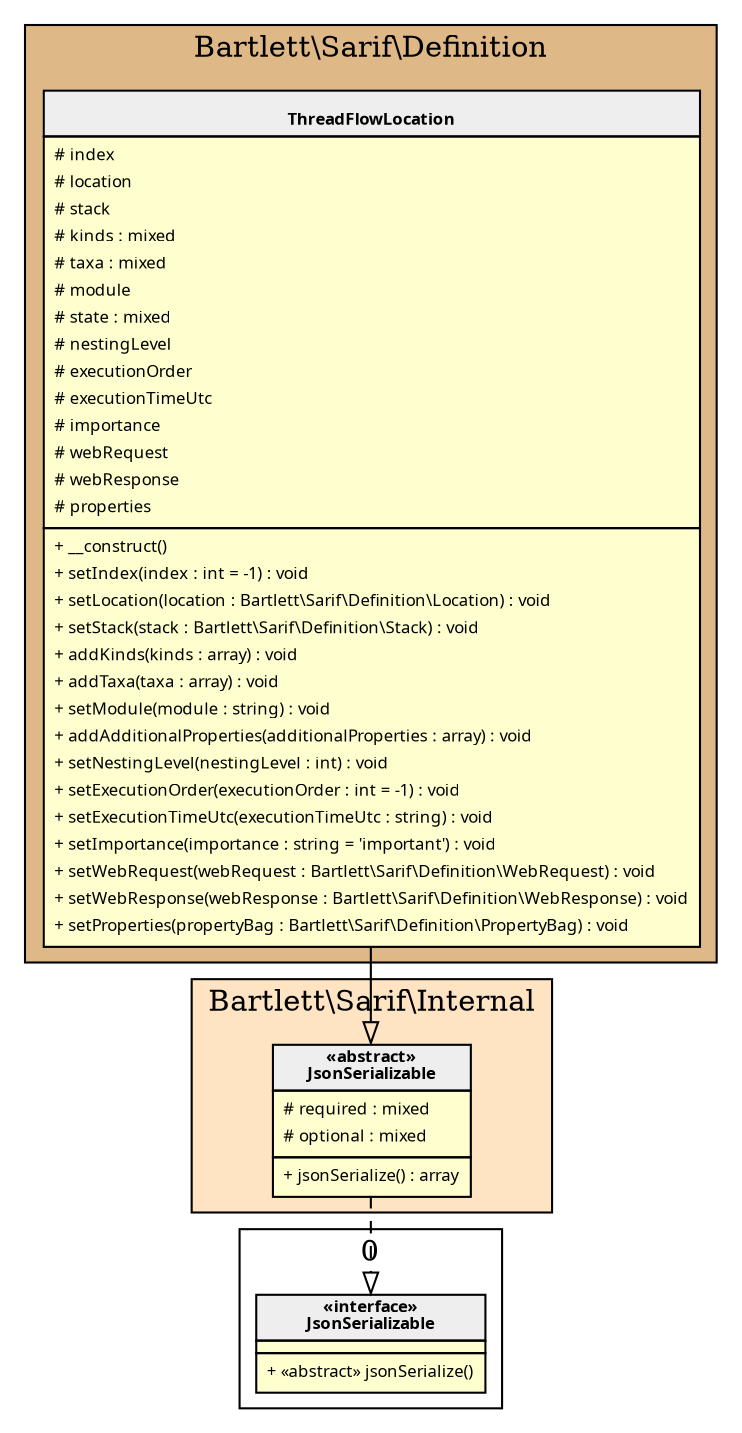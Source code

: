 digraph {
  graph [name="G" overlap="false" rankdir="TB" bgcolor="transparent"]
  node [fontname="Verdana" fontsize=8 shape="none" margin=0 fillcolor="#FEFECE" style="filled"]
  edge [fontname="Verdana" fontsize=8]
  subgraph cluster_0 {
    graph [bgcolor="BurlyWood"]
    label = "Bartlett\\Sarif\\Definition"
    "Bartlett\\Sarif\\Definition\\ThreadFlowLocation" [shape="none" label=<
<table cellspacing="0" border="0" cellborder="1">
    <tr><td bgcolor="#eeeeee"><b><br/>ThreadFlowLocation</b></td></tr>
    <tr><td><table border="0" cellspacing="0" cellpadding="2">
    <tr><td align="left"># index</td></tr>
    <tr><td align="left"># location</td></tr>
    <tr><td align="left"># stack</td></tr>
    <tr><td align="left"># kinds : mixed</td></tr>
    <tr><td align="left"># taxa : mixed</td></tr>
    <tr><td align="left"># module</td></tr>
    <tr><td align="left"># state : mixed</td></tr>
    <tr><td align="left"># nestingLevel</td></tr>
    <tr><td align="left"># executionOrder</td></tr>
    <tr><td align="left"># executionTimeUtc</td></tr>
    <tr><td align="left"># importance</td></tr>
    <tr><td align="left"># webRequest</td></tr>
    <tr><td align="left"># webResponse</td></tr>
    <tr><td align="left"># properties</td></tr>
</table></td></tr>
    <tr><td><table border="0" cellspacing="0" cellpadding="2">
    <tr><td align="left">+ __construct()</td></tr>
    <tr><td align="left">+ setIndex(index : int = -1) : void</td></tr>
    <tr><td align="left">+ setLocation(location : Bartlett\\Sarif\\Definition\\Location) : void</td></tr>
    <tr><td align="left">+ setStack(stack : Bartlett\\Sarif\\Definition\\Stack) : void</td></tr>
    <tr><td align="left">+ addKinds(kinds : array) : void</td></tr>
    <tr><td align="left">+ addTaxa(taxa : array) : void</td></tr>
    <tr><td align="left">+ setModule(module : string) : void</td></tr>
    <tr><td align="left">+ addAdditionalProperties(additionalProperties : array) : void</td></tr>
    <tr><td align="left">+ setNestingLevel(nestingLevel : int) : void</td></tr>
    <tr><td align="left">+ setExecutionOrder(executionOrder : int = -1) : void</td></tr>
    <tr><td align="left">+ setExecutionTimeUtc(executionTimeUtc : string) : void</td></tr>
    <tr><td align="left">+ setImportance(importance : string = 'important') : void</td></tr>
    <tr><td align="left">+ setWebRequest(webRequest : Bartlett\\Sarif\\Definition\\WebRequest) : void</td></tr>
    <tr><td align="left">+ setWebResponse(webResponse : Bartlett\\Sarif\\Definition\\WebResponse) : void</td></tr>
    <tr><td align="left">+ setProperties(propertyBag : Bartlett\\Sarif\\Definition\\PropertyBag) : void</td></tr>
</table></td></tr>
</table>>]
  }
  subgraph cluster_1 {
    graph [bgcolor="Bisque"]
    label = "Bartlett\\Sarif\\Internal"
    "Bartlett\\Sarif\\Internal\\JsonSerializable" [shape="none" label=<
<table cellspacing="0" border="0" cellborder="1">
    <tr><td bgcolor="#eeeeee"><b>«abstract»<br/>JsonSerializable</b></td></tr>
    <tr><td><table border="0" cellspacing="0" cellpadding="2">
    <tr><td align="left"># required : mixed</td></tr>
    <tr><td align="left"># optional : mixed</td></tr>
</table></td></tr>
    <tr><td><table border="0" cellspacing="0" cellpadding="2">
    <tr><td align="left">+ jsonSerialize() : array</td></tr>
</table></td></tr>
</table>>]
  }
  subgraph cluster_2 {
    label = 0
    "JsonSerializable" [shape="none" label=<
<table cellspacing="0" border="0" cellborder="1">
    <tr><td bgcolor="#eeeeee"><b>«interface»<br/>JsonSerializable</b></td></tr>
    <tr><td></td></tr>
    <tr><td><table border="0" cellspacing="0" cellpadding="2">
    <tr><td align="left">+ «abstract» jsonSerialize()</td></tr>
</table></td></tr>
</table>>]
  }
  "Bartlett\\Sarif\\Internal\\JsonSerializable" -> "JsonSerializable" [arrowhead="empty" style="dashed"]
  "Bartlett\\Sarif\\Definition\\ThreadFlowLocation" -> "Bartlett\\Sarif\\Internal\\JsonSerializable" [arrowhead="empty" style="filled"]
}
